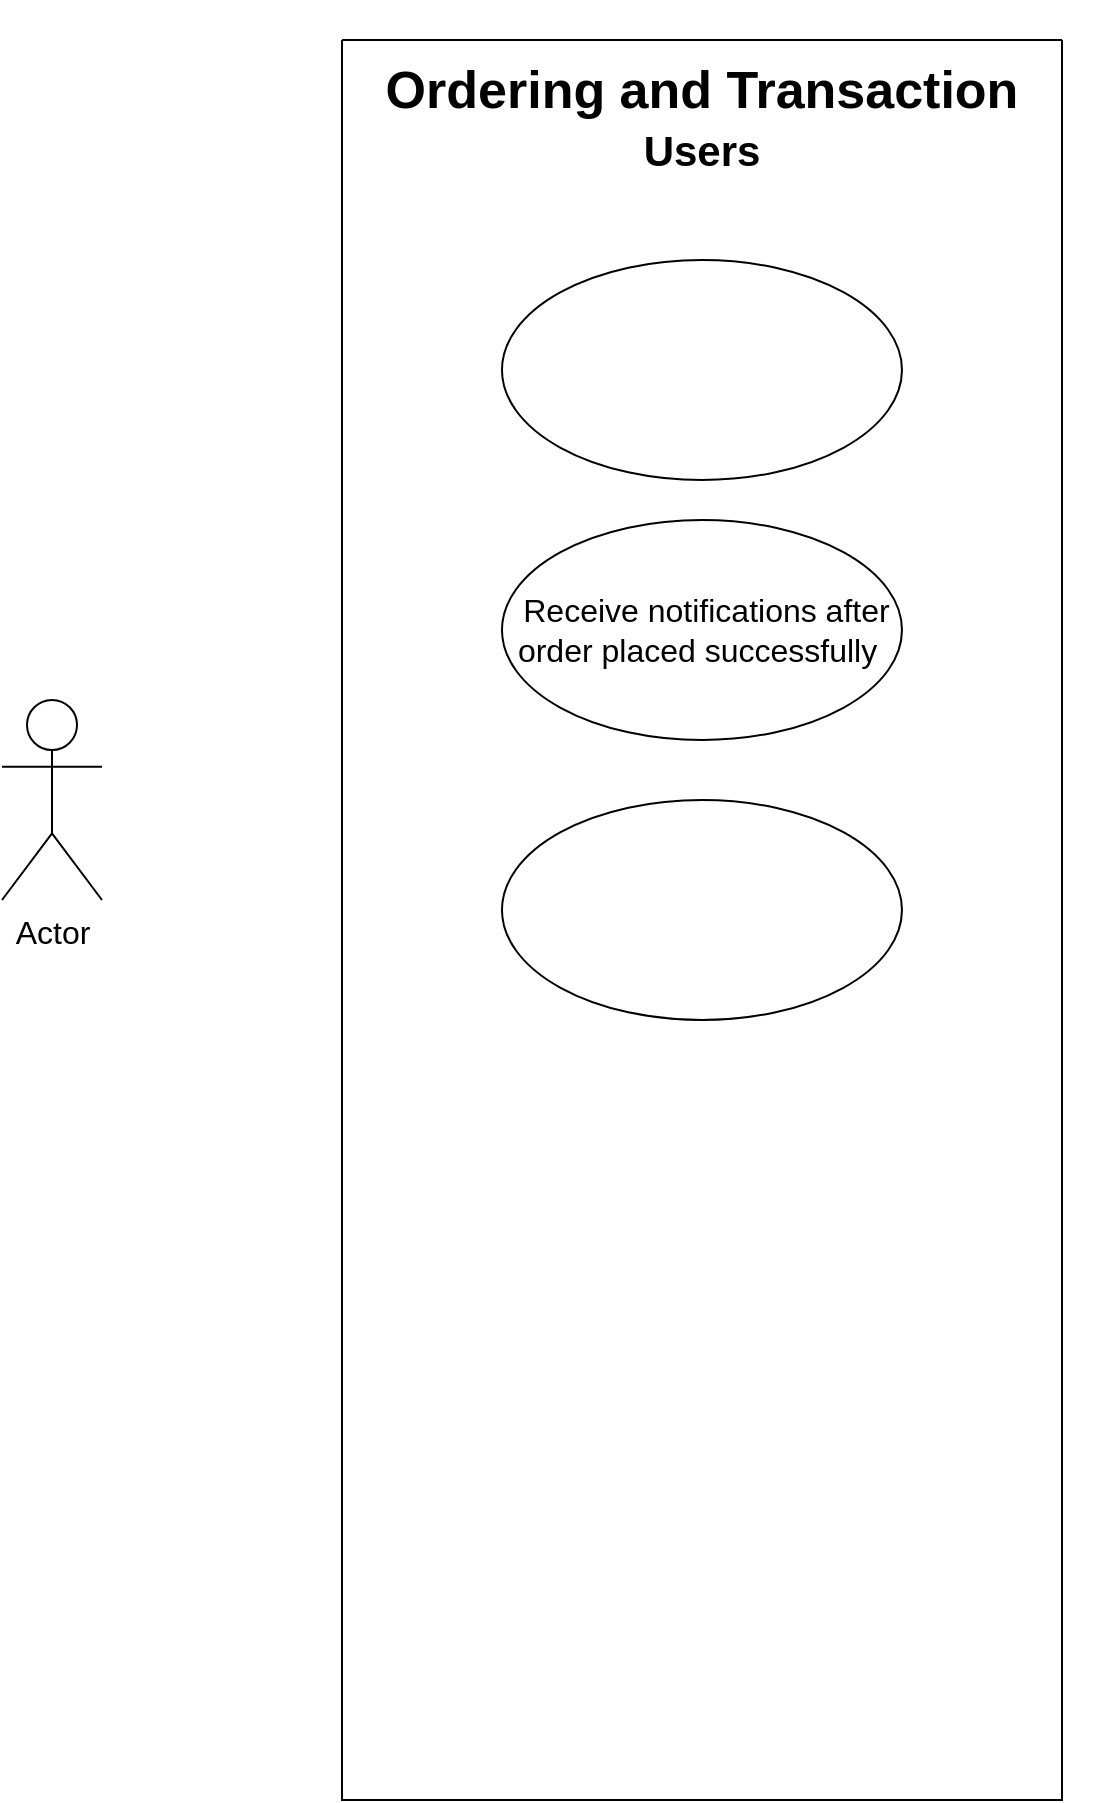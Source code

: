 <mxfile version="22.0.4" type="github">
  <diagram name="Page-1" id="zYtFi2cb0Fftw71drmIP">
    <mxGraphModel dx="1474" dy="564" grid="1" gridSize="10" guides="1" tooltips="1" connect="1" arrows="1" fold="1" page="0" pageScale="1" pageWidth="827" pageHeight="1169" math="0" shadow="0">
      <root>
        <mxCell id="0" />
        <mxCell id="1" parent="0" />
        <mxCell id="Us4VGtToJiAJWaTtF1KS-2" value="&lt;font style=&quot;font-size: 26px;&quot;&gt;&lt;b&gt;&lt;span style=&quot;font-style: normal;&quot;&gt;Ordering and Transaction&lt;/span&gt;&lt;/b&gt;&lt;br&gt;&lt;/font&gt;" style="text;html=1;strokeColor=none;fillColor=none;align=center;verticalAlign=middle;whiteSpace=wrap;rounded=0;fontSize=16;fontStyle=2" vertex="1" parent="1">
          <mxGeometry x="-341.88" y="60" width="403.75" height="90" as="geometry" />
        </mxCell>
        <mxCell id="Us4VGtToJiAJWaTtF1KS-3" value="Actor" style="shape=umlActor;verticalLabelPosition=bottom;verticalAlign=top;html=1;outlineConnect=0;fontSize=16;" vertex="1" parent="1">
          <mxGeometry x="-490" y="410" width="50" height="100" as="geometry" />
        </mxCell>
        <mxCell id="Us4VGtToJiAJWaTtF1KS-7" value="&amp;nbsp;Receive notifications after order placed successfully&amp;nbsp;" style="ellipse;whiteSpace=wrap;html=1;fontSize=16;" vertex="1" parent="1">
          <mxGeometry x="-240.01" y="320" width="200" height="110" as="geometry" />
        </mxCell>
        <mxCell id="Us4VGtToJiAJWaTtF1KS-5" value="" style="swimlane;startSize=0;fontSize=16;movable=0;resizable=0;rotatable=0;deletable=0;editable=0;locked=1;connectable=0;" vertex="1" parent="1">
          <mxGeometry x="-320.01" y="80" width="360.01" height="880" as="geometry" />
        </mxCell>
        <mxCell id="Us4VGtToJiAJWaTtF1KS-1" value="" style="ellipse;whiteSpace=wrap;html=1;fontSize=16;movable=0;resizable=0;rotatable=0;deletable=0;editable=0;locked=1;connectable=0;" vertex="1" parent="Us4VGtToJiAJWaTtF1KS-5">
          <mxGeometry x="80" y="110" width="200" height="110" as="geometry" />
        </mxCell>
        <mxCell id="Us4VGtToJiAJWaTtF1KS-6" value="&lt;span style=&quot;font-style: normal;&quot;&gt;Users&lt;/span&gt;" style="text;html=1;strokeColor=none;fillColor=none;align=center;verticalAlign=middle;whiteSpace=wrap;rounded=0;fontSize=21;fontStyle=3" vertex="1" parent="Us4VGtToJiAJWaTtF1KS-5">
          <mxGeometry x="150.01" y="40" width="60" height="30" as="geometry" />
        </mxCell>
        <mxCell id="Us4VGtToJiAJWaTtF1KS-8" value="" style="ellipse;whiteSpace=wrap;html=1;fontSize=16;movable=0;resizable=0;rotatable=0;deletable=0;editable=0;locked=1;connectable=0;" vertex="1" parent="Us4VGtToJiAJWaTtF1KS-5">
          <mxGeometry x="80" y="380" width="200" height="110" as="geometry" />
        </mxCell>
      </root>
    </mxGraphModel>
  </diagram>
</mxfile>
